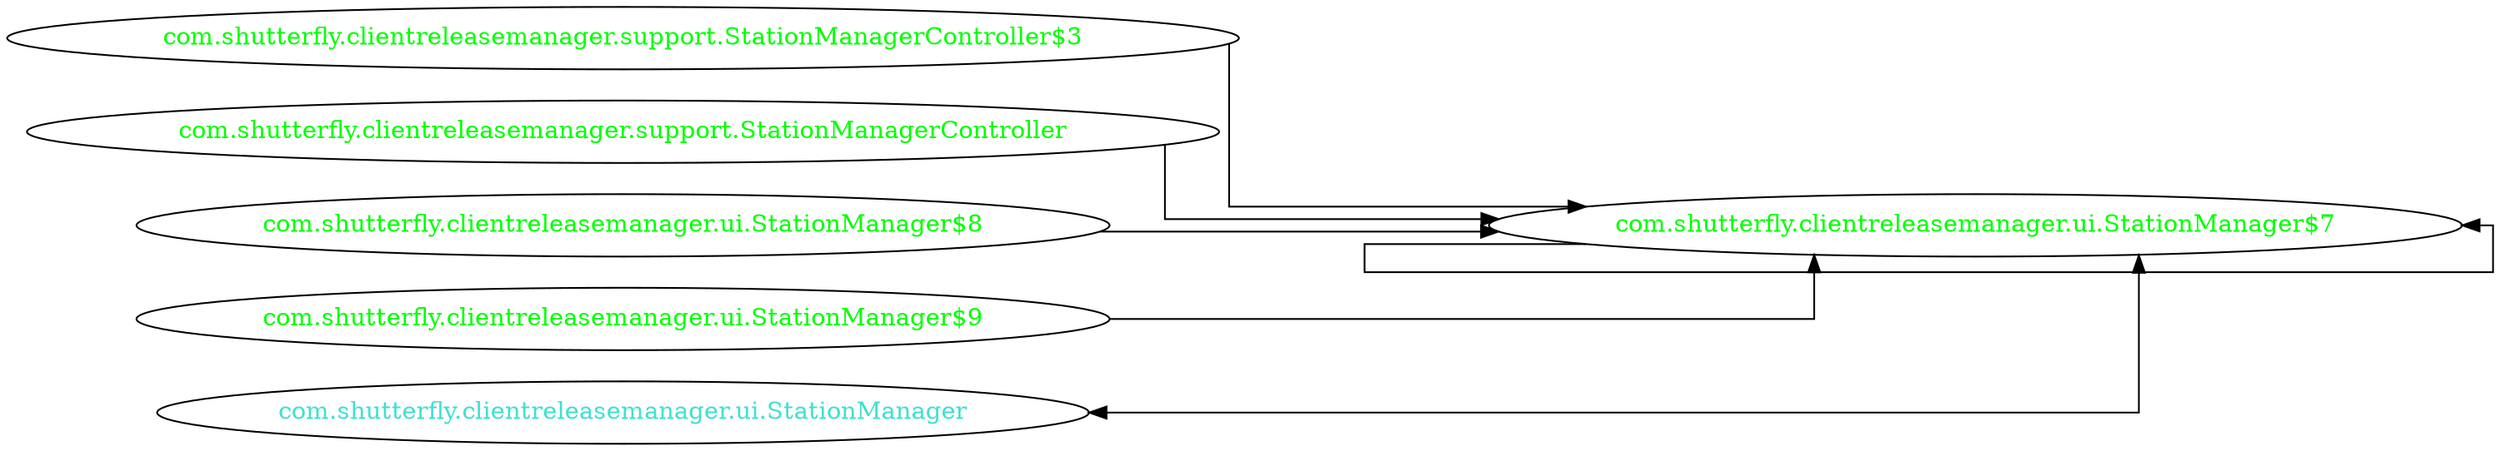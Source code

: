 digraph dependencyGraph {
 concentrate=true;
 ranksep="2.0";
 rankdir="LR"; 
 splines="ortho";
"com.shutterfly.clientreleasemanager.ui.StationManager$7" [fontcolor="red"];
"com.shutterfly.clientreleasemanager.support.StationManagerController$3" [ fontcolor="green" ];
"com.shutterfly.clientreleasemanager.support.StationManagerController$3"->"com.shutterfly.clientreleasemanager.ui.StationManager$7";
"com.shutterfly.clientreleasemanager.support.StationManagerController" [ fontcolor="green" ];
"com.shutterfly.clientreleasemanager.support.StationManagerController"->"com.shutterfly.clientreleasemanager.ui.StationManager$7";
"com.shutterfly.clientreleasemanager.ui.StationManager$7" [ fontcolor="green" ];
"com.shutterfly.clientreleasemanager.ui.StationManager$7"->"com.shutterfly.clientreleasemanager.ui.StationManager$7";
"com.shutterfly.clientreleasemanager.ui.StationManager$8" [ fontcolor="green" ];
"com.shutterfly.clientreleasemanager.ui.StationManager$8"->"com.shutterfly.clientreleasemanager.ui.StationManager$7";
"com.shutterfly.clientreleasemanager.ui.StationManager$9" [ fontcolor="green" ];
"com.shutterfly.clientreleasemanager.ui.StationManager$9"->"com.shutterfly.clientreleasemanager.ui.StationManager$7";
"com.shutterfly.clientreleasemanager.ui.StationManager" [ fontcolor="turquoise" ];
"com.shutterfly.clientreleasemanager.ui.StationManager"->"com.shutterfly.clientreleasemanager.ui.StationManager$7" [dir=both];
}
